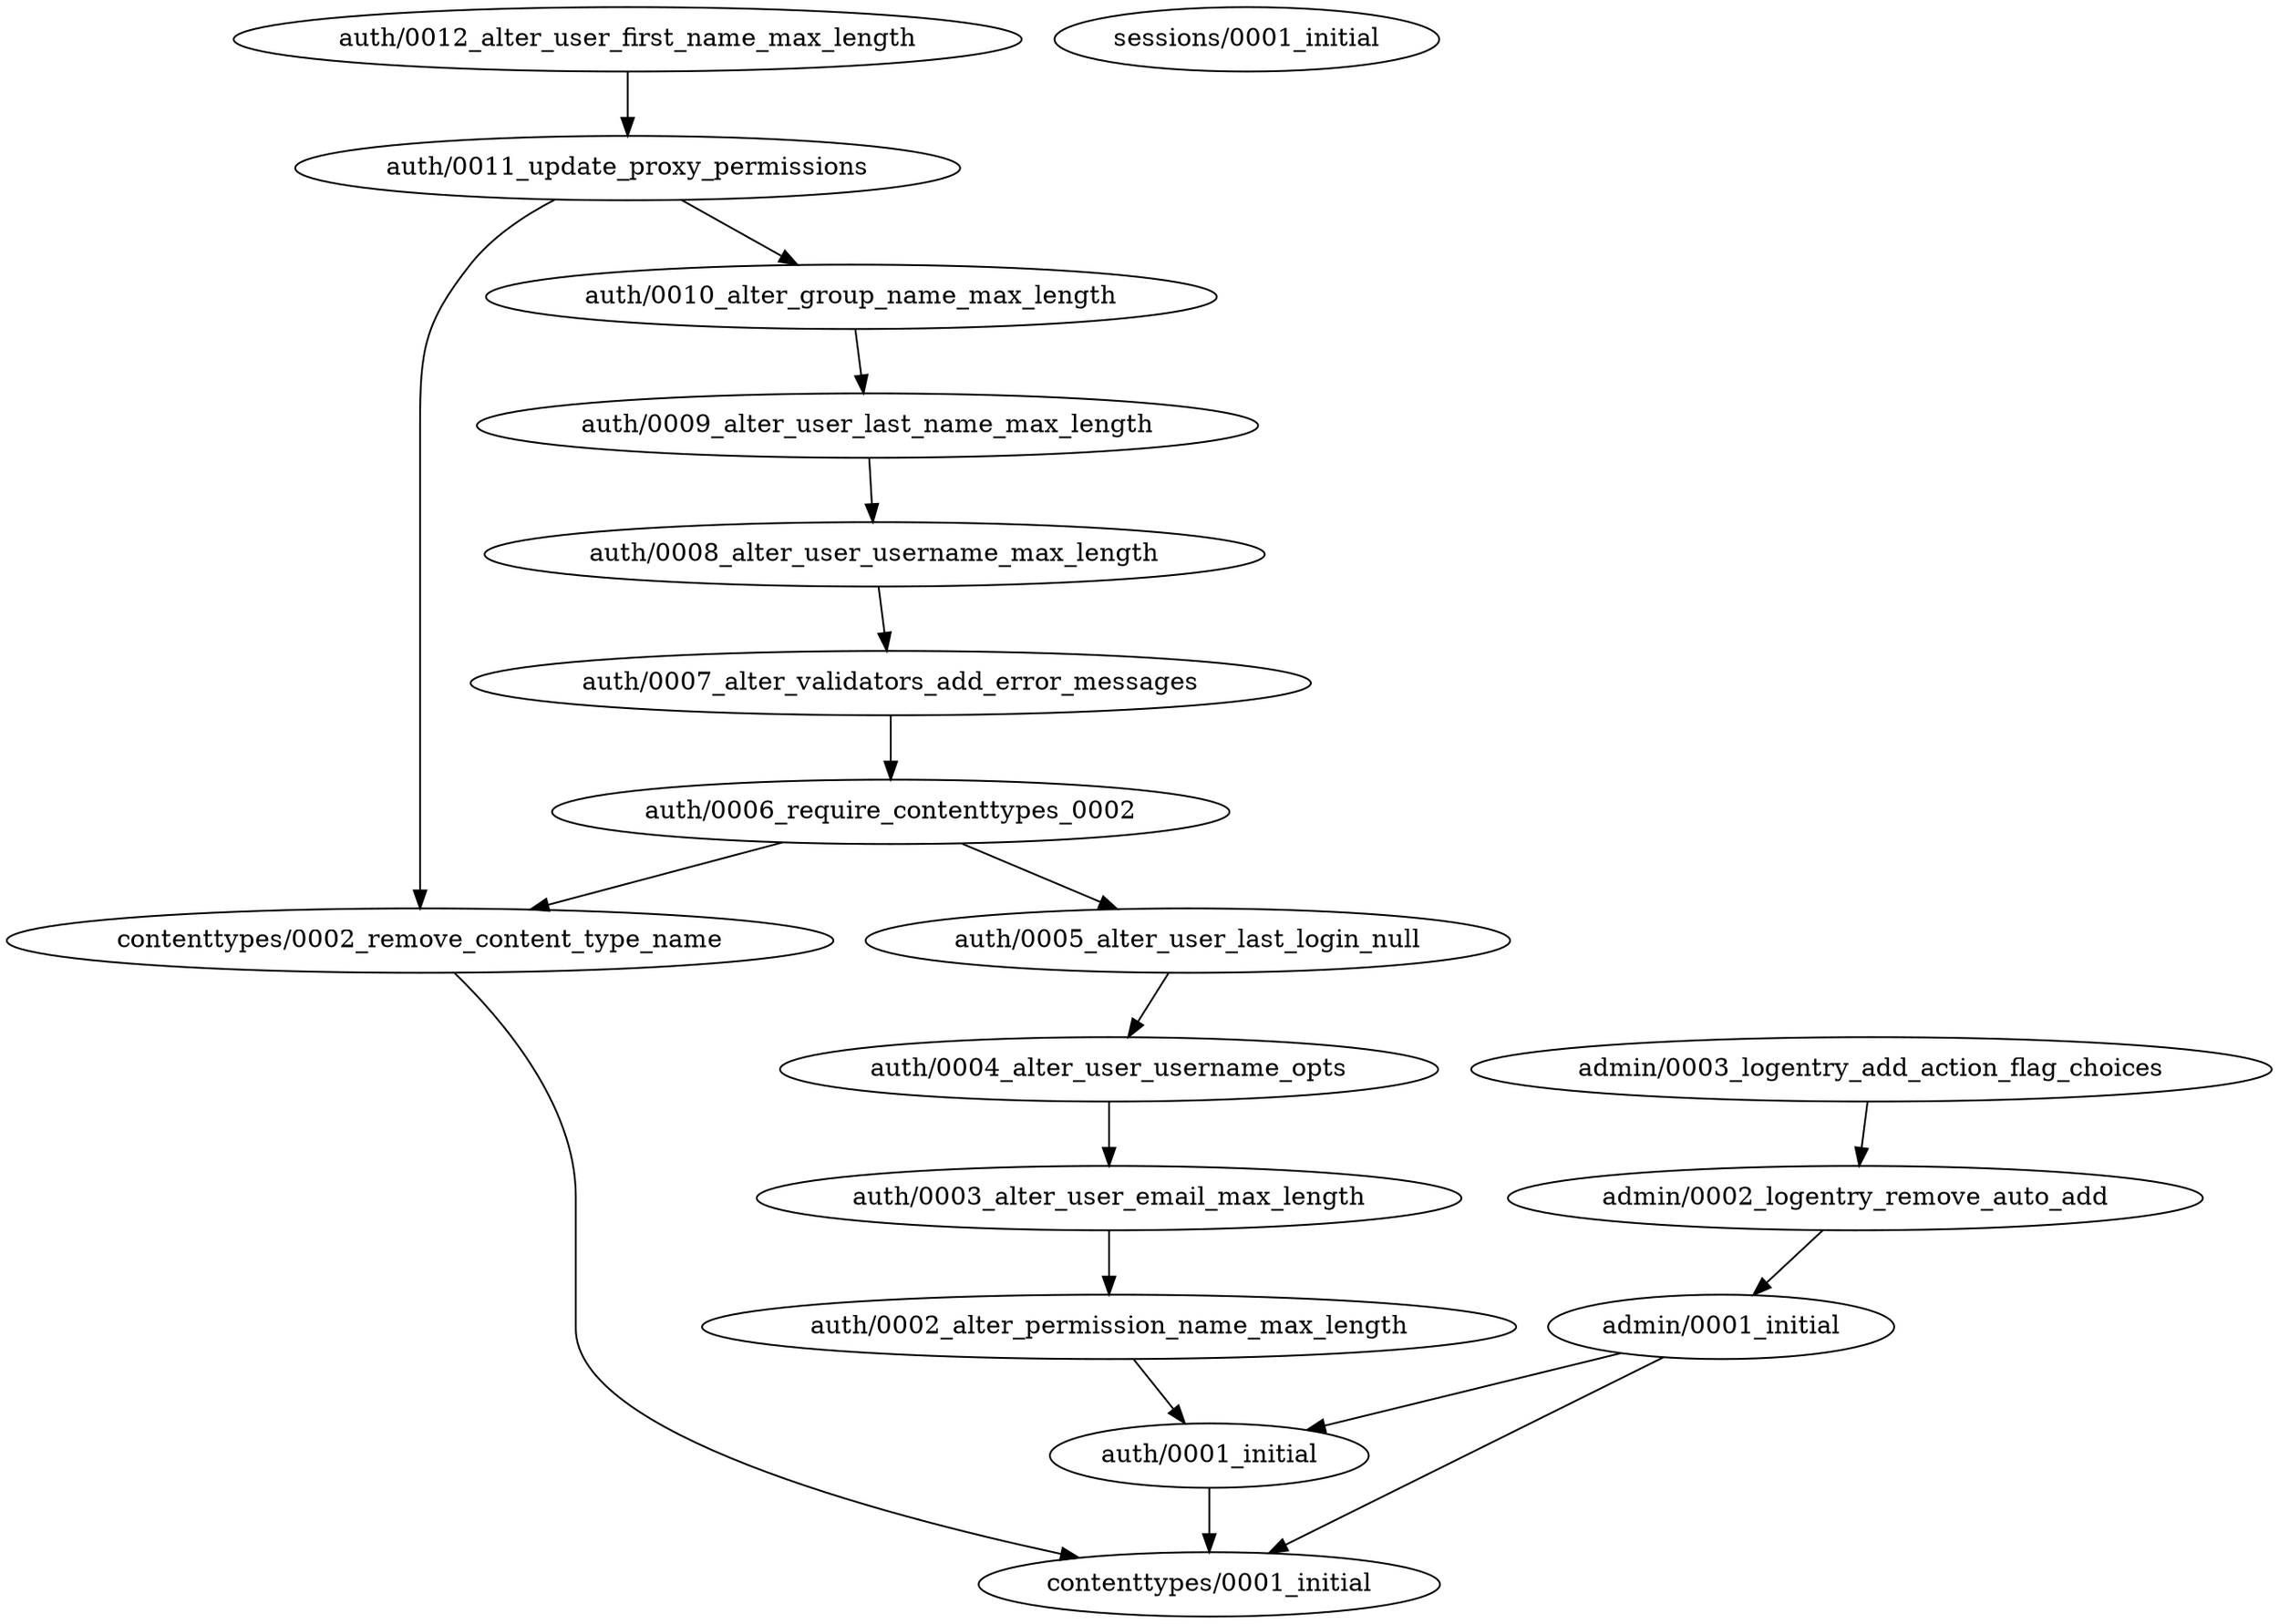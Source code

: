 // captions for the picture
digraph {
	"admin/0001_initial" [label="admin/0001_initial"]
	"admin/0002_logentry_remove_auto_add" [label="admin/0002_logentry_remove_auto_add"]
	"admin/0003_logentry_add_action_flag_choices" [label="admin/0003_logentry_add_action_flag_choices"]
	"auth/0001_initial" [label="auth/0001_initial"]
	"auth/0002_alter_permission_name_max_length" [label="auth/0002_alter_permission_name_max_length"]
	"auth/0003_alter_user_email_max_length" [label="auth/0003_alter_user_email_max_length"]
	"auth/0004_alter_user_username_opts" [label="auth/0004_alter_user_username_opts"]
	"auth/0005_alter_user_last_login_null" [label="auth/0005_alter_user_last_login_null"]
	"auth/0006_require_contenttypes_0002" [label="auth/0006_require_contenttypes_0002"]
	"auth/0007_alter_validators_add_error_messages" [label="auth/0007_alter_validators_add_error_messages"]
	"auth/0008_alter_user_username_max_length" [label="auth/0008_alter_user_username_max_length"]
	"auth/0009_alter_user_last_name_max_length" [label="auth/0009_alter_user_last_name_max_length"]
	"auth/0010_alter_group_name_max_length" [label="auth/0010_alter_group_name_max_length"]
	"auth/0011_update_proxy_permissions" [label="auth/0011_update_proxy_permissions"]
	"auth/0012_alter_user_first_name_max_length" [label="auth/0012_alter_user_first_name_max_length"]
	"contenttypes/0001_initial" [label="contenttypes/0001_initial"]
	"contenttypes/0002_remove_content_type_name" [label="contenttypes/0002_remove_content_type_name"]
	"sessions/0001_initial" [label="sessions/0001_initial"]
	"admin/0001_initial" -> "auth/0001_initial"
	"admin/0001_initial" -> "contenttypes/0001_initial"
	"admin/0002_logentry_remove_auto_add" -> "admin/0001_initial"
	"admin/0003_logentry_add_action_flag_choices" -> "admin/0002_logentry_remove_auto_add"
	"auth/0001_initial" -> "contenttypes/0001_initial"
	"auth/0002_alter_permission_name_max_length" -> "auth/0001_initial"
	"auth/0003_alter_user_email_max_length" -> "auth/0002_alter_permission_name_max_length"
	"auth/0004_alter_user_username_opts" -> "auth/0003_alter_user_email_max_length"
	"auth/0005_alter_user_last_login_null" -> "auth/0004_alter_user_username_opts"
	"auth/0006_require_contenttypes_0002" -> "auth/0005_alter_user_last_login_null"
	"auth/0006_require_contenttypes_0002" -> "contenttypes/0002_remove_content_type_name"
	"auth/0007_alter_validators_add_error_messages" -> "auth/0006_require_contenttypes_0002"
	"auth/0008_alter_user_username_max_length" -> "auth/0007_alter_validators_add_error_messages"
	"auth/0009_alter_user_last_name_max_length" -> "auth/0008_alter_user_username_max_length"
	"auth/0010_alter_group_name_max_length" -> "auth/0009_alter_user_last_name_max_length"
	"auth/0011_update_proxy_permissions" -> "auth/0010_alter_group_name_max_length"
	"auth/0011_update_proxy_permissions" -> "contenttypes/0002_remove_content_type_name"
	"auth/0012_alter_user_first_name_max_length" -> "auth/0011_update_proxy_permissions"
	"contenttypes/0002_remove_content_type_name" -> "contenttypes/0001_initial"
}
